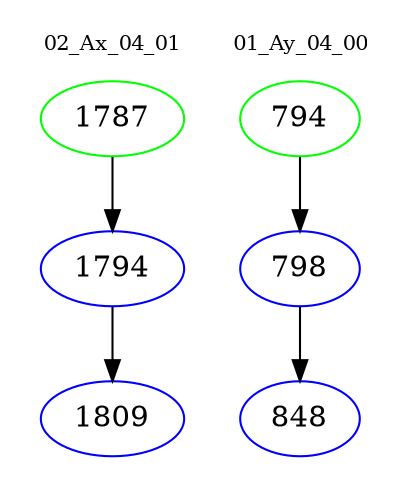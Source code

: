 digraph{
subgraph cluster_0 {
color = white
label = "02_Ax_04_01";
fontsize=10;
T0_1787 [label="1787", color="green"]
T0_1787 -> T0_1794 [color="black"]
T0_1794 [label="1794", color="blue"]
T0_1794 -> T0_1809 [color="black"]
T0_1809 [label="1809", color="blue"]
}
subgraph cluster_1 {
color = white
label = "01_Ay_04_00";
fontsize=10;
T1_794 [label="794", color="green"]
T1_794 -> T1_798 [color="black"]
T1_798 [label="798", color="blue"]
T1_798 -> T1_848 [color="black"]
T1_848 [label="848", color="blue"]
}
}
